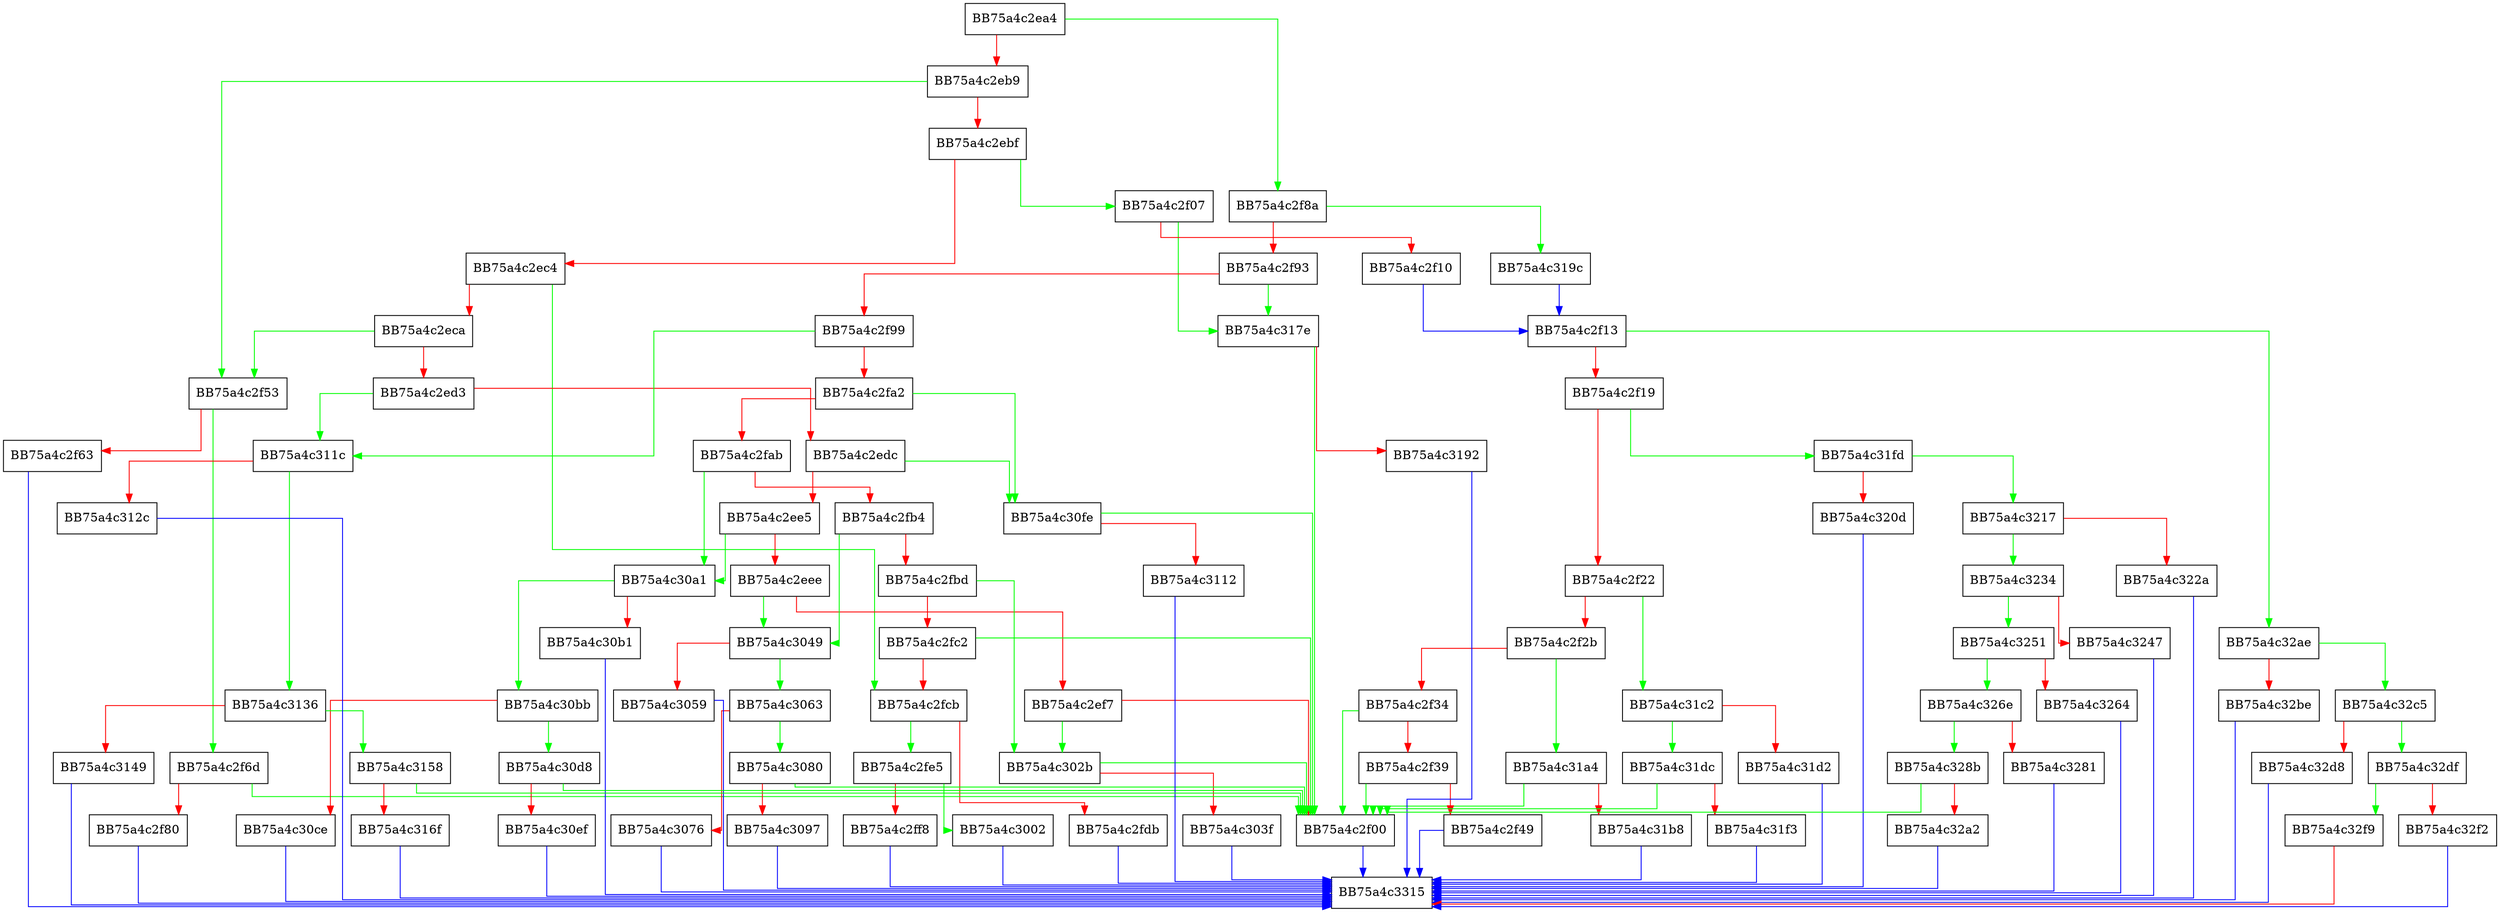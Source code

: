 digraph ParseAction {
  node [shape="box"];
  graph [splines=ortho];
  BB75a4c2ea4 -> BB75a4c2f8a [color="green"];
  BB75a4c2ea4 -> BB75a4c2eb9 [color="red"];
  BB75a4c2eb9 -> BB75a4c2f53 [color="green"];
  BB75a4c2eb9 -> BB75a4c2ebf [color="red"];
  BB75a4c2ebf -> BB75a4c2f07 [color="green"];
  BB75a4c2ebf -> BB75a4c2ec4 [color="red"];
  BB75a4c2ec4 -> BB75a4c2fcb [color="green"];
  BB75a4c2ec4 -> BB75a4c2eca [color="red"];
  BB75a4c2eca -> BB75a4c2f53 [color="green"];
  BB75a4c2eca -> BB75a4c2ed3 [color="red"];
  BB75a4c2ed3 -> BB75a4c311c [color="green"];
  BB75a4c2ed3 -> BB75a4c2edc [color="red"];
  BB75a4c2edc -> BB75a4c30fe [color="green"];
  BB75a4c2edc -> BB75a4c2ee5 [color="red"];
  BB75a4c2ee5 -> BB75a4c30a1 [color="green"];
  BB75a4c2ee5 -> BB75a4c2eee [color="red"];
  BB75a4c2eee -> BB75a4c3049 [color="green"];
  BB75a4c2eee -> BB75a4c2ef7 [color="red"];
  BB75a4c2ef7 -> BB75a4c302b [color="green"];
  BB75a4c2ef7 -> BB75a4c2f00 [color="red"];
  BB75a4c2f00 -> BB75a4c3315 [color="blue"];
  BB75a4c2f07 -> BB75a4c317e [color="green"];
  BB75a4c2f07 -> BB75a4c2f10 [color="red"];
  BB75a4c2f10 -> BB75a4c2f13 [color="blue"];
  BB75a4c2f13 -> BB75a4c32ae [color="green"];
  BB75a4c2f13 -> BB75a4c2f19 [color="red"];
  BB75a4c2f19 -> BB75a4c31fd [color="green"];
  BB75a4c2f19 -> BB75a4c2f22 [color="red"];
  BB75a4c2f22 -> BB75a4c31c2 [color="green"];
  BB75a4c2f22 -> BB75a4c2f2b [color="red"];
  BB75a4c2f2b -> BB75a4c31a4 [color="green"];
  BB75a4c2f2b -> BB75a4c2f34 [color="red"];
  BB75a4c2f34 -> BB75a4c2f00 [color="green"];
  BB75a4c2f34 -> BB75a4c2f39 [color="red"];
  BB75a4c2f39 -> BB75a4c2f00 [color="green"];
  BB75a4c2f39 -> BB75a4c2f49 [color="red"];
  BB75a4c2f49 -> BB75a4c3315 [color="blue"];
  BB75a4c2f53 -> BB75a4c2f6d [color="green"];
  BB75a4c2f53 -> BB75a4c2f63 [color="red"];
  BB75a4c2f63 -> BB75a4c3315 [color="blue"];
  BB75a4c2f6d -> BB75a4c2f00 [color="green"];
  BB75a4c2f6d -> BB75a4c2f80 [color="red"];
  BB75a4c2f80 -> BB75a4c3315 [color="blue"];
  BB75a4c2f8a -> BB75a4c319c [color="green"];
  BB75a4c2f8a -> BB75a4c2f93 [color="red"];
  BB75a4c2f93 -> BB75a4c317e [color="green"];
  BB75a4c2f93 -> BB75a4c2f99 [color="red"];
  BB75a4c2f99 -> BB75a4c311c [color="green"];
  BB75a4c2f99 -> BB75a4c2fa2 [color="red"];
  BB75a4c2fa2 -> BB75a4c30fe [color="green"];
  BB75a4c2fa2 -> BB75a4c2fab [color="red"];
  BB75a4c2fab -> BB75a4c30a1 [color="green"];
  BB75a4c2fab -> BB75a4c2fb4 [color="red"];
  BB75a4c2fb4 -> BB75a4c3049 [color="green"];
  BB75a4c2fb4 -> BB75a4c2fbd [color="red"];
  BB75a4c2fbd -> BB75a4c302b [color="green"];
  BB75a4c2fbd -> BB75a4c2fc2 [color="red"];
  BB75a4c2fc2 -> BB75a4c2f00 [color="green"];
  BB75a4c2fc2 -> BB75a4c2fcb [color="red"];
  BB75a4c2fcb -> BB75a4c2fe5 [color="green"];
  BB75a4c2fcb -> BB75a4c2fdb [color="red"];
  BB75a4c2fdb -> BB75a4c3315 [color="blue"];
  BB75a4c2fe5 -> BB75a4c3002 [color="green"];
  BB75a4c2fe5 -> BB75a4c2ff8 [color="red"];
  BB75a4c2ff8 -> BB75a4c3315 [color="blue"];
  BB75a4c3002 -> BB75a4c3315 [color="blue"];
  BB75a4c302b -> BB75a4c2f00 [color="green"];
  BB75a4c302b -> BB75a4c303f [color="red"];
  BB75a4c303f -> BB75a4c3315 [color="blue"];
  BB75a4c3049 -> BB75a4c3063 [color="green"];
  BB75a4c3049 -> BB75a4c3059 [color="red"];
  BB75a4c3059 -> BB75a4c3315 [color="blue"];
  BB75a4c3063 -> BB75a4c3080 [color="green"];
  BB75a4c3063 -> BB75a4c3076 [color="red"];
  BB75a4c3076 -> BB75a4c3315 [color="blue"];
  BB75a4c3080 -> BB75a4c2f00 [color="green"];
  BB75a4c3080 -> BB75a4c3097 [color="red"];
  BB75a4c3097 -> BB75a4c3315 [color="blue"];
  BB75a4c30a1 -> BB75a4c30bb [color="green"];
  BB75a4c30a1 -> BB75a4c30b1 [color="red"];
  BB75a4c30b1 -> BB75a4c3315 [color="blue"];
  BB75a4c30bb -> BB75a4c30d8 [color="green"];
  BB75a4c30bb -> BB75a4c30ce [color="red"];
  BB75a4c30ce -> BB75a4c3315 [color="blue"];
  BB75a4c30d8 -> BB75a4c2f00 [color="green"];
  BB75a4c30d8 -> BB75a4c30ef [color="red"];
  BB75a4c30ef -> BB75a4c3315 [color="blue"];
  BB75a4c30fe -> BB75a4c2f00 [color="green"];
  BB75a4c30fe -> BB75a4c3112 [color="red"];
  BB75a4c3112 -> BB75a4c3315 [color="blue"];
  BB75a4c311c -> BB75a4c3136 [color="green"];
  BB75a4c311c -> BB75a4c312c [color="red"];
  BB75a4c312c -> BB75a4c3315 [color="blue"];
  BB75a4c3136 -> BB75a4c3158 [color="green"];
  BB75a4c3136 -> BB75a4c3149 [color="red"];
  BB75a4c3149 -> BB75a4c3315 [color="blue"];
  BB75a4c3158 -> BB75a4c2f00 [color="green"];
  BB75a4c3158 -> BB75a4c316f [color="red"];
  BB75a4c316f -> BB75a4c3315 [color="blue"];
  BB75a4c317e -> BB75a4c2f00 [color="green"];
  BB75a4c317e -> BB75a4c3192 [color="red"];
  BB75a4c3192 -> BB75a4c3315 [color="blue"];
  BB75a4c319c -> BB75a4c2f13 [color="blue"];
  BB75a4c31a4 -> BB75a4c2f00 [color="green"];
  BB75a4c31a4 -> BB75a4c31b8 [color="red"];
  BB75a4c31b8 -> BB75a4c3315 [color="blue"];
  BB75a4c31c2 -> BB75a4c31dc [color="green"];
  BB75a4c31c2 -> BB75a4c31d2 [color="red"];
  BB75a4c31d2 -> BB75a4c3315 [color="blue"];
  BB75a4c31dc -> BB75a4c2f00 [color="green"];
  BB75a4c31dc -> BB75a4c31f3 [color="red"];
  BB75a4c31f3 -> BB75a4c3315 [color="blue"];
  BB75a4c31fd -> BB75a4c3217 [color="green"];
  BB75a4c31fd -> BB75a4c320d [color="red"];
  BB75a4c320d -> BB75a4c3315 [color="blue"];
  BB75a4c3217 -> BB75a4c3234 [color="green"];
  BB75a4c3217 -> BB75a4c322a [color="red"];
  BB75a4c322a -> BB75a4c3315 [color="blue"];
  BB75a4c3234 -> BB75a4c3251 [color="green"];
  BB75a4c3234 -> BB75a4c3247 [color="red"];
  BB75a4c3247 -> BB75a4c3315 [color="blue"];
  BB75a4c3251 -> BB75a4c326e [color="green"];
  BB75a4c3251 -> BB75a4c3264 [color="red"];
  BB75a4c3264 -> BB75a4c3315 [color="blue"];
  BB75a4c326e -> BB75a4c328b [color="green"];
  BB75a4c326e -> BB75a4c3281 [color="red"];
  BB75a4c3281 -> BB75a4c3315 [color="blue"];
  BB75a4c328b -> BB75a4c2f00 [color="green"];
  BB75a4c328b -> BB75a4c32a2 [color="red"];
  BB75a4c32a2 -> BB75a4c3315 [color="blue"];
  BB75a4c32ae -> BB75a4c32c5 [color="green"];
  BB75a4c32ae -> BB75a4c32be [color="red"];
  BB75a4c32be -> BB75a4c3315 [color="blue"];
  BB75a4c32c5 -> BB75a4c32df [color="green"];
  BB75a4c32c5 -> BB75a4c32d8 [color="red"];
  BB75a4c32d8 -> BB75a4c3315 [color="blue"];
  BB75a4c32df -> BB75a4c32f9 [color="green"];
  BB75a4c32df -> BB75a4c32f2 [color="red"];
  BB75a4c32f2 -> BB75a4c3315 [color="blue"];
  BB75a4c32f9 -> BB75a4c3315 [color="red"];
}